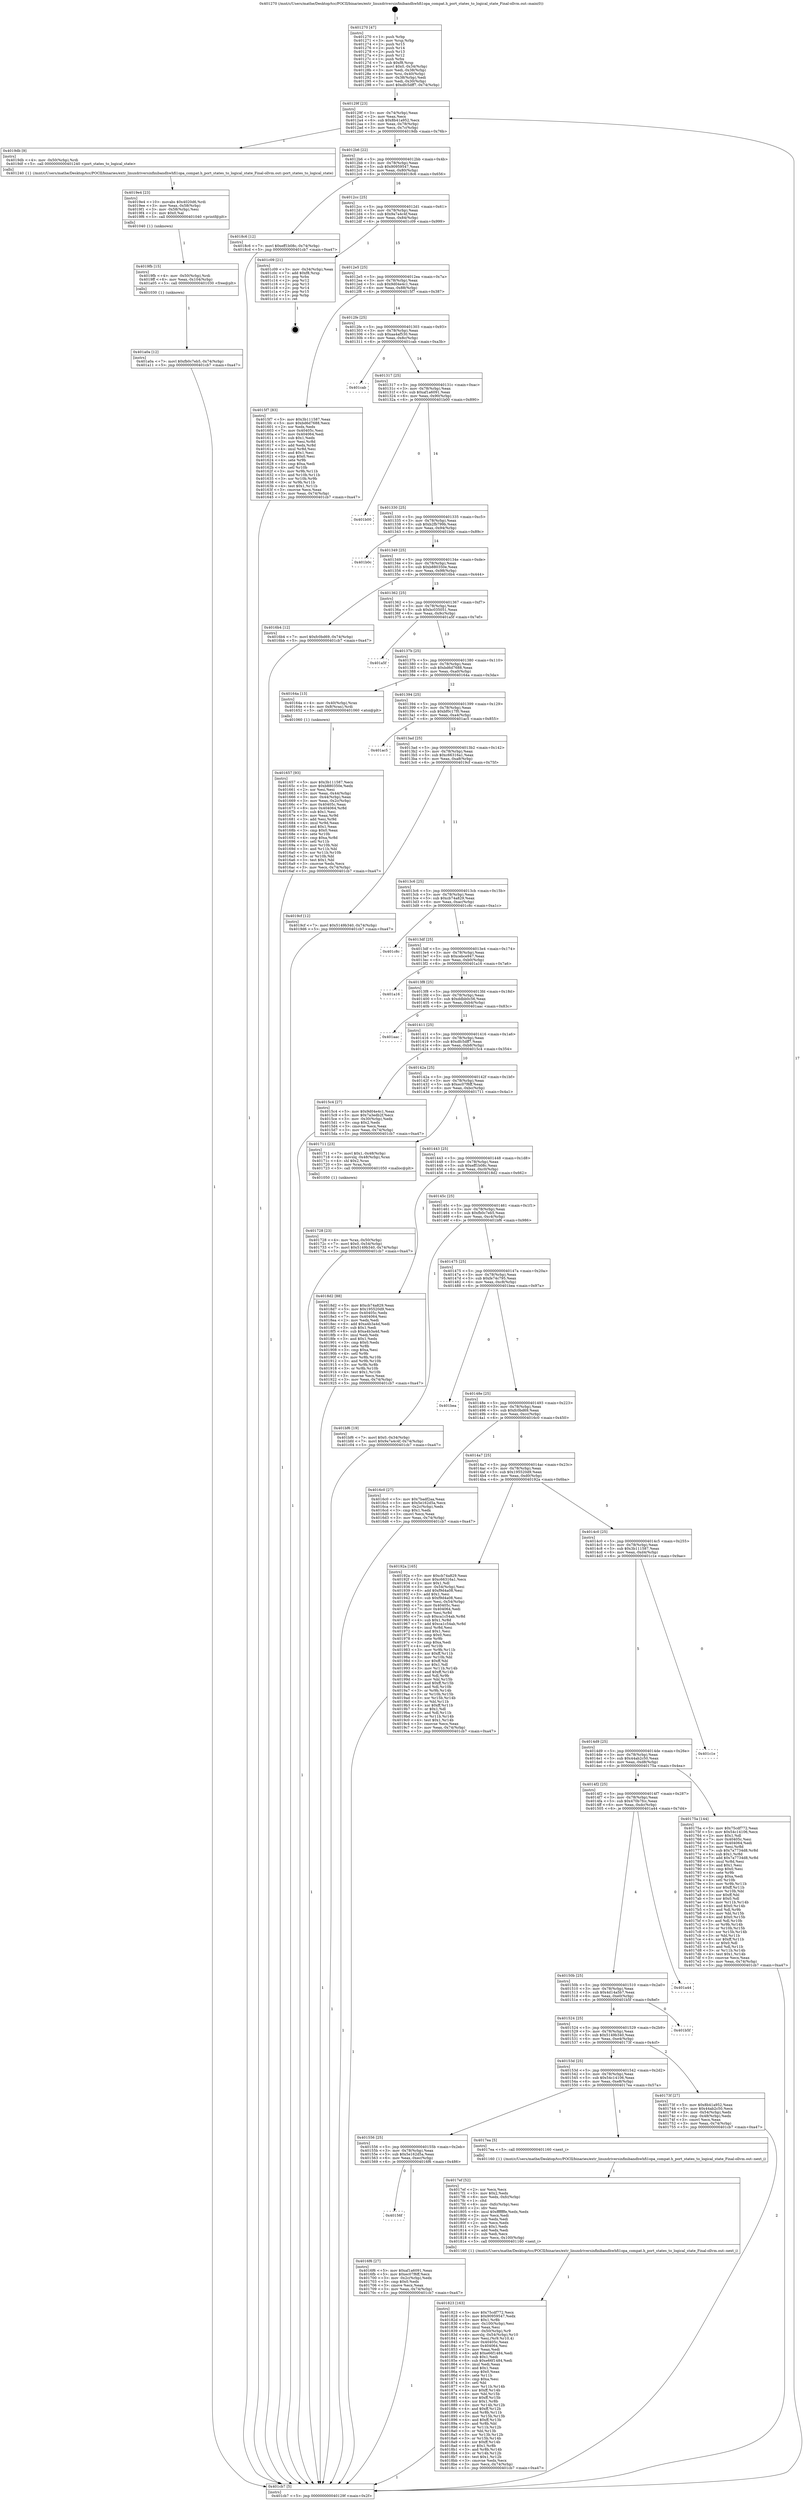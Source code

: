 digraph "0x401270" {
  label = "0x401270 (/mnt/c/Users/mathe/Desktop/tcc/POCII/binaries/extr_linuxdriversinfinibandhwhfi1opa_compat.h_port_states_to_logical_state_Final-ollvm.out::main(0))"
  labelloc = "t"
  node[shape=record]

  Entry [label="",width=0.3,height=0.3,shape=circle,fillcolor=black,style=filled]
  "0x40129f" [label="{
     0x40129f [23]\l
     | [instrs]\l
     &nbsp;&nbsp;0x40129f \<+3\>: mov -0x74(%rbp),%eax\l
     &nbsp;&nbsp;0x4012a2 \<+2\>: mov %eax,%ecx\l
     &nbsp;&nbsp;0x4012a4 \<+6\>: sub $0x8b41a952,%ecx\l
     &nbsp;&nbsp;0x4012aa \<+3\>: mov %eax,-0x78(%rbp)\l
     &nbsp;&nbsp;0x4012ad \<+3\>: mov %ecx,-0x7c(%rbp)\l
     &nbsp;&nbsp;0x4012b0 \<+6\>: je 00000000004019db \<main+0x76b\>\l
  }"]
  "0x4019db" [label="{
     0x4019db [9]\l
     | [instrs]\l
     &nbsp;&nbsp;0x4019db \<+4\>: mov -0x50(%rbp),%rdi\l
     &nbsp;&nbsp;0x4019df \<+5\>: call 0000000000401240 \<port_states_to_logical_state\>\l
     | [calls]\l
     &nbsp;&nbsp;0x401240 \{1\} (/mnt/c/Users/mathe/Desktop/tcc/POCII/binaries/extr_linuxdriversinfinibandhwhfi1opa_compat.h_port_states_to_logical_state_Final-ollvm.out::port_states_to_logical_state)\l
  }"]
  "0x4012b6" [label="{
     0x4012b6 [22]\l
     | [instrs]\l
     &nbsp;&nbsp;0x4012b6 \<+5\>: jmp 00000000004012bb \<main+0x4b\>\l
     &nbsp;&nbsp;0x4012bb \<+3\>: mov -0x78(%rbp),%eax\l
     &nbsp;&nbsp;0x4012be \<+5\>: sub $0x90959547,%eax\l
     &nbsp;&nbsp;0x4012c3 \<+3\>: mov %eax,-0x80(%rbp)\l
     &nbsp;&nbsp;0x4012c6 \<+6\>: je 00000000004018c6 \<main+0x656\>\l
  }"]
  Exit [label="",width=0.3,height=0.3,shape=circle,fillcolor=black,style=filled,peripheries=2]
  "0x4018c6" [label="{
     0x4018c6 [12]\l
     | [instrs]\l
     &nbsp;&nbsp;0x4018c6 \<+7\>: movl $0xeff1b08c,-0x74(%rbp)\l
     &nbsp;&nbsp;0x4018cd \<+5\>: jmp 0000000000401cb7 \<main+0xa47\>\l
  }"]
  "0x4012cc" [label="{
     0x4012cc [25]\l
     | [instrs]\l
     &nbsp;&nbsp;0x4012cc \<+5\>: jmp 00000000004012d1 \<main+0x61\>\l
     &nbsp;&nbsp;0x4012d1 \<+3\>: mov -0x78(%rbp),%eax\l
     &nbsp;&nbsp;0x4012d4 \<+5\>: sub $0x9a7a4c4f,%eax\l
     &nbsp;&nbsp;0x4012d9 \<+6\>: mov %eax,-0x84(%rbp)\l
     &nbsp;&nbsp;0x4012df \<+6\>: je 0000000000401c09 \<main+0x999\>\l
  }"]
  "0x401a0a" [label="{
     0x401a0a [12]\l
     | [instrs]\l
     &nbsp;&nbsp;0x401a0a \<+7\>: movl $0xfb0c7eb5,-0x74(%rbp)\l
     &nbsp;&nbsp;0x401a11 \<+5\>: jmp 0000000000401cb7 \<main+0xa47\>\l
  }"]
  "0x401c09" [label="{
     0x401c09 [21]\l
     | [instrs]\l
     &nbsp;&nbsp;0x401c09 \<+3\>: mov -0x34(%rbp),%eax\l
     &nbsp;&nbsp;0x401c0c \<+7\>: add $0xf8,%rsp\l
     &nbsp;&nbsp;0x401c13 \<+1\>: pop %rbx\l
     &nbsp;&nbsp;0x401c14 \<+2\>: pop %r12\l
     &nbsp;&nbsp;0x401c16 \<+2\>: pop %r13\l
     &nbsp;&nbsp;0x401c18 \<+2\>: pop %r14\l
     &nbsp;&nbsp;0x401c1a \<+2\>: pop %r15\l
     &nbsp;&nbsp;0x401c1c \<+1\>: pop %rbp\l
     &nbsp;&nbsp;0x401c1d \<+1\>: ret\l
  }"]
  "0x4012e5" [label="{
     0x4012e5 [25]\l
     | [instrs]\l
     &nbsp;&nbsp;0x4012e5 \<+5\>: jmp 00000000004012ea \<main+0x7a\>\l
     &nbsp;&nbsp;0x4012ea \<+3\>: mov -0x78(%rbp),%eax\l
     &nbsp;&nbsp;0x4012ed \<+5\>: sub $0x9d04e4c1,%eax\l
     &nbsp;&nbsp;0x4012f2 \<+6\>: mov %eax,-0x88(%rbp)\l
     &nbsp;&nbsp;0x4012f8 \<+6\>: je 00000000004015f7 \<main+0x387\>\l
  }"]
  "0x4019fb" [label="{
     0x4019fb [15]\l
     | [instrs]\l
     &nbsp;&nbsp;0x4019fb \<+4\>: mov -0x50(%rbp),%rdi\l
     &nbsp;&nbsp;0x4019ff \<+6\>: mov %eax,-0x104(%rbp)\l
     &nbsp;&nbsp;0x401a05 \<+5\>: call 0000000000401030 \<free@plt\>\l
     | [calls]\l
     &nbsp;&nbsp;0x401030 \{1\} (unknown)\l
  }"]
  "0x4015f7" [label="{
     0x4015f7 [83]\l
     | [instrs]\l
     &nbsp;&nbsp;0x4015f7 \<+5\>: mov $0x3b111587,%eax\l
     &nbsp;&nbsp;0x4015fc \<+5\>: mov $0xbd6d7688,%ecx\l
     &nbsp;&nbsp;0x401601 \<+2\>: xor %edx,%edx\l
     &nbsp;&nbsp;0x401603 \<+7\>: mov 0x40405c,%esi\l
     &nbsp;&nbsp;0x40160a \<+7\>: mov 0x404064,%edi\l
     &nbsp;&nbsp;0x401611 \<+3\>: sub $0x1,%edx\l
     &nbsp;&nbsp;0x401614 \<+3\>: mov %esi,%r8d\l
     &nbsp;&nbsp;0x401617 \<+3\>: add %edx,%r8d\l
     &nbsp;&nbsp;0x40161a \<+4\>: imul %r8d,%esi\l
     &nbsp;&nbsp;0x40161e \<+3\>: and $0x1,%esi\l
     &nbsp;&nbsp;0x401621 \<+3\>: cmp $0x0,%esi\l
     &nbsp;&nbsp;0x401624 \<+4\>: sete %r9b\l
     &nbsp;&nbsp;0x401628 \<+3\>: cmp $0xa,%edi\l
     &nbsp;&nbsp;0x40162b \<+4\>: setl %r10b\l
     &nbsp;&nbsp;0x40162f \<+3\>: mov %r9b,%r11b\l
     &nbsp;&nbsp;0x401632 \<+3\>: and %r10b,%r11b\l
     &nbsp;&nbsp;0x401635 \<+3\>: xor %r10b,%r9b\l
     &nbsp;&nbsp;0x401638 \<+3\>: or %r9b,%r11b\l
     &nbsp;&nbsp;0x40163b \<+4\>: test $0x1,%r11b\l
     &nbsp;&nbsp;0x40163f \<+3\>: cmovne %ecx,%eax\l
     &nbsp;&nbsp;0x401642 \<+3\>: mov %eax,-0x74(%rbp)\l
     &nbsp;&nbsp;0x401645 \<+5\>: jmp 0000000000401cb7 \<main+0xa47\>\l
  }"]
  "0x4012fe" [label="{
     0x4012fe [25]\l
     | [instrs]\l
     &nbsp;&nbsp;0x4012fe \<+5\>: jmp 0000000000401303 \<main+0x93\>\l
     &nbsp;&nbsp;0x401303 \<+3\>: mov -0x78(%rbp),%eax\l
     &nbsp;&nbsp;0x401306 \<+5\>: sub $0xaa4af530,%eax\l
     &nbsp;&nbsp;0x40130b \<+6\>: mov %eax,-0x8c(%rbp)\l
     &nbsp;&nbsp;0x401311 \<+6\>: je 0000000000401cab \<main+0xa3b\>\l
  }"]
  "0x4019e4" [label="{
     0x4019e4 [23]\l
     | [instrs]\l
     &nbsp;&nbsp;0x4019e4 \<+10\>: movabs $0x4020d6,%rdi\l
     &nbsp;&nbsp;0x4019ee \<+3\>: mov %eax,-0x58(%rbp)\l
     &nbsp;&nbsp;0x4019f1 \<+3\>: mov -0x58(%rbp),%esi\l
     &nbsp;&nbsp;0x4019f4 \<+2\>: mov $0x0,%al\l
     &nbsp;&nbsp;0x4019f6 \<+5\>: call 0000000000401040 \<printf@plt\>\l
     | [calls]\l
     &nbsp;&nbsp;0x401040 \{1\} (unknown)\l
  }"]
  "0x401cab" [label="{
     0x401cab\l
  }", style=dashed]
  "0x401317" [label="{
     0x401317 [25]\l
     | [instrs]\l
     &nbsp;&nbsp;0x401317 \<+5\>: jmp 000000000040131c \<main+0xac\>\l
     &nbsp;&nbsp;0x40131c \<+3\>: mov -0x78(%rbp),%eax\l
     &nbsp;&nbsp;0x40131f \<+5\>: sub $0xaf1a6091,%eax\l
     &nbsp;&nbsp;0x401324 \<+6\>: mov %eax,-0x90(%rbp)\l
     &nbsp;&nbsp;0x40132a \<+6\>: je 0000000000401b00 \<main+0x890\>\l
  }"]
  "0x401823" [label="{
     0x401823 [163]\l
     | [instrs]\l
     &nbsp;&nbsp;0x401823 \<+5\>: mov $0x75cdf772,%ecx\l
     &nbsp;&nbsp;0x401828 \<+5\>: mov $0x90959547,%edx\l
     &nbsp;&nbsp;0x40182d \<+3\>: mov $0x1,%r8b\l
     &nbsp;&nbsp;0x401830 \<+6\>: mov -0x100(%rbp),%esi\l
     &nbsp;&nbsp;0x401836 \<+3\>: imul %eax,%esi\l
     &nbsp;&nbsp;0x401839 \<+4\>: mov -0x50(%rbp),%r9\l
     &nbsp;&nbsp;0x40183d \<+4\>: movslq -0x54(%rbp),%r10\l
     &nbsp;&nbsp;0x401841 \<+4\>: mov %esi,(%r9,%r10,4)\l
     &nbsp;&nbsp;0x401845 \<+7\>: mov 0x40405c,%eax\l
     &nbsp;&nbsp;0x40184c \<+7\>: mov 0x404064,%esi\l
     &nbsp;&nbsp;0x401853 \<+2\>: mov %eax,%edi\l
     &nbsp;&nbsp;0x401855 \<+6\>: add $0xe66f1484,%edi\l
     &nbsp;&nbsp;0x40185b \<+3\>: sub $0x1,%edi\l
     &nbsp;&nbsp;0x40185e \<+6\>: sub $0xe66f1484,%edi\l
     &nbsp;&nbsp;0x401864 \<+3\>: imul %edi,%eax\l
     &nbsp;&nbsp;0x401867 \<+3\>: and $0x1,%eax\l
     &nbsp;&nbsp;0x40186a \<+3\>: cmp $0x0,%eax\l
     &nbsp;&nbsp;0x40186d \<+4\>: sete %r11b\l
     &nbsp;&nbsp;0x401871 \<+3\>: cmp $0xa,%esi\l
     &nbsp;&nbsp;0x401874 \<+3\>: setl %bl\l
     &nbsp;&nbsp;0x401877 \<+3\>: mov %r11b,%r14b\l
     &nbsp;&nbsp;0x40187a \<+4\>: xor $0xff,%r14b\l
     &nbsp;&nbsp;0x40187e \<+3\>: mov %bl,%r15b\l
     &nbsp;&nbsp;0x401881 \<+4\>: xor $0xff,%r15b\l
     &nbsp;&nbsp;0x401885 \<+4\>: xor $0x1,%r8b\l
     &nbsp;&nbsp;0x401889 \<+3\>: mov %r14b,%r12b\l
     &nbsp;&nbsp;0x40188c \<+4\>: and $0xff,%r12b\l
     &nbsp;&nbsp;0x401890 \<+3\>: and %r8b,%r11b\l
     &nbsp;&nbsp;0x401893 \<+3\>: mov %r15b,%r13b\l
     &nbsp;&nbsp;0x401896 \<+4\>: and $0xff,%r13b\l
     &nbsp;&nbsp;0x40189a \<+3\>: and %r8b,%bl\l
     &nbsp;&nbsp;0x40189d \<+3\>: or %r11b,%r12b\l
     &nbsp;&nbsp;0x4018a0 \<+3\>: or %bl,%r13b\l
     &nbsp;&nbsp;0x4018a3 \<+3\>: xor %r13b,%r12b\l
     &nbsp;&nbsp;0x4018a6 \<+3\>: or %r15b,%r14b\l
     &nbsp;&nbsp;0x4018a9 \<+4\>: xor $0xff,%r14b\l
     &nbsp;&nbsp;0x4018ad \<+4\>: or $0x1,%r8b\l
     &nbsp;&nbsp;0x4018b1 \<+3\>: and %r8b,%r14b\l
     &nbsp;&nbsp;0x4018b4 \<+3\>: or %r14b,%r12b\l
     &nbsp;&nbsp;0x4018b7 \<+4\>: test $0x1,%r12b\l
     &nbsp;&nbsp;0x4018bb \<+3\>: cmovne %edx,%ecx\l
     &nbsp;&nbsp;0x4018be \<+3\>: mov %ecx,-0x74(%rbp)\l
     &nbsp;&nbsp;0x4018c1 \<+5\>: jmp 0000000000401cb7 \<main+0xa47\>\l
  }"]
  "0x401b00" [label="{
     0x401b00\l
  }", style=dashed]
  "0x401330" [label="{
     0x401330 [25]\l
     | [instrs]\l
     &nbsp;&nbsp;0x401330 \<+5\>: jmp 0000000000401335 \<main+0xc5\>\l
     &nbsp;&nbsp;0x401335 \<+3\>: mov -0x78(%rbp),%eax\l
     &nbsp;&nbsp;0x401338 \<+5\>: sub $0xb2fb799b,%eax\l
     &nbsp;&nbsp;0x40133d \<+6\>: mov %eax,-0x94(%rbp)\l
     &nbsp;&nbsp;0x401343 \<+6\>: je 0000000000401b0c \<main+0x89c\>\l
  }"]
  "0x4017ef" [label="{
     0x4017ef [52]\l
     | [instrs]\l
     &nbsp;&nbsp;0x4017ef \<+2\>: xor %ecx,%ecx\l
     &nbsp;&nbsp;0x4017f1 \<+5\>: mov $0x2,%edx\l
     &nbsp;&nbsp;0x4017f6 \<+6\>: mov %edx,-0xfc(%rbp)\l
     &nbsp;&nbsp;0x4017fc \<+1\>: cltd\l
     &nbsp;&nbsp;0x4017fd \<+6\>: mov -0xfc(%rbp),%esi\l
     &nbsp;&nbsp;0x401803 \<+2\>: idiv %esi\l
     &nbsp;&nbsp;0x401805 \<+6\>: imul $0xfffffffe,%edx,%edx\l
     &nbsp;&nbsp;0x40180b \<+2\>: mov %ecx,%edi\l
     &nbsp;&nbsp;0x40180d \<+2\>: sub %edx,%edi\l
     &nbsp;&nbsp;0x40180f \<+2\>: mov %ecx,%edx\l
     &nbsp;&nbsp;0x401811 \<+3\>: sub $0x1,%edx\l
     &nbsp;&nbsp;0x401814 \<+2\>: add %edx,%edi\l
     &nbsp;&nbsp;0x401816 \<+2\>: sub %edi,%ecx\l
     &nbsp;&nbsp;0x401818 \<+6\>: mov %ecx,-0x100(%rbp)\l
     &nbsp;&nbsp;0x40181e \<+5\>: call 0000000000401160 \<next_i\>\l
     | [calls]\l
     &nbsp;&nbsp;0x401160 \{1\} (/mnt/c/Users/mathe/Desktop/tcc/POCII/binaries/extr_linuxdriversinfinibandhwhfi1opa_compat.h_port_states_to_logical_state_Final-ollvm.out::next_i)\l
  }"]
  "0x401b0c" [label="{
     0x401b0c\l
  }", style=dashed]
  "0x401349" [label="{
     0x401349 [25]\l
     | [instrs]\l
     &nbsp;&nbsp;0x401349 \<+5\>: jmp 000000000040134e \<main+0xde\>\l
     &nbsp;&nbsp;0x40134e \<+3\>: mov -0x78(%rbp),%eax\l
     &nbsp;&nbsp;0x401351 \<+5\>: sub $0xb880350e,%eax\l
     &nbsp;&nbsp;0x401356 \<+6\>: mov %eax,-0x98(%rbp)\l
     &nbsp;&nbsp;0x40135c \<+6\>: je 00000000004016b4 \<main+0x444\>\l
  }"]
  "0x401728" [label="{
     0x401728 [23]\l
     | [instrs]\l
     &nbsp;&nbsp;0x401728 \<+4\>: mov %rax,-0x50(%rbp)\l
     &nbsp;&nbsp;0x40172c \<+7\>: movl $0x0,-0x54(%rbp)\l
     &nbsp;&nbsp;0x401733 \<+7\>: movl $0x5149b340,-0x74(%rbp)\l
     &nbsp;&nbsp;0x40173a \<+5\>: jmp 0000000000401cb7 \<main+0xa47\>\l
  }"]
  "0x4016b4" [label="{
     0x4016b4 [12]\l
     | [instrs]\l
     &nbsp;&nbsp;0x4016b4 \<+7\>: movl $0xfc0bd69,-0x74(%rbp)\l
     &nbsp;&nbsp;0x4016bb \<+5\>: jmp 0000000000401cb7 \<main+0xa47\>\l
  }"]
  "0x401362" [label="{
     0x401362 [25]\l
     | [instrs]\l
     &nbsp;&nbsp;0x401362 \<+5\>: jmp 0000000000401367 \<main+0xf7\>\l
     &nbsp;&nbsp;0x401367 \<+3\>: mov -0x78(%rbp),%eax\l
     &nbsp;&nbsp;0x40136a \<+5\>: sub $0xbc035051,%eax\l
     &nbsp;&nbsp;0x40136f \<+6\>: mov %eax,-0x9c(%rbp)\l
     &nbsp;&nbsp;0x401375 \<+6\>: je 0000000000401a5f \<main+0x7ef\>\l
  }"]
  "0x40156f" [label="{
     0x40156f\l
  }", style=dashed]
  "0x401a5f" [label="{
     0x401a5f\l
  }", style=dashed]
  "0x40137b" [label="{
     0x40137b [25]\l
     | [instrs]\l
     &nbsp;&nbsp;0x40137b \<+5\>: jmp 0000000000401380 \<main+0x110\>\l
     &nbsp;&nbsp;0x401380 \<+3\>: mov -0x78(%rbp),%eax\l
     &nbsp;&nbsp;0x401383 \<+5\>: sub $0xbd6d7688,%eax\l
     &nbsp;&nbsp;0x401388 \<+6\>: mov %eax,-0xa0(%rbp)\l
     &nbsp;&nbsp;0x40138e \<+6\>: je 000000000040164a \<main+0x3da\>\l
  }"]
  "0x4016f6" [label="{
     0x4016f6 [27]\l
     | [instrs]\l
     &nbsp;&nbsp;0x4016f6 \<+5\>: mov $0xaf1a6091,%eax\l
     &nbsp;&nbsp;0x4016fb \<+5\>: mov $0xec07f6ff,%ecx\l
     &nbsp;&nbsp;0x401700 \<+3\>: mov -0x2c(%rbp),%edx\l
     &nbsp;&nbsp;0x401703 \<+3\>: cmp $0x0,%edx\l
     &nbsp;&nbsp;0x401706 \<+3\>: cmove %ecx,%eax\l
     &nbsp;&nbsp;0x401709 \<+3\>: mov %eax,-0x74(%rbp)\l
     &nbsp;&nbsp;0x40170c \<+5\>: jmp 0000000000401cb7 \<main+0xa47\>\l
  }"]
  "0x40164a" [label="{
     0x40164a [13]\l
     | [instrs]\l
     &nbsp;&nbsp;0x40164a \<+4\>: mov -0x40(%rbp),%rax\l
     &nbsp;&nbsp;0x40164e \<+4\>: mov 0x8(%rax),%rdi\l
     &nbsp;&nbsp;0x401652 \<+5\>: call 0000000000401060 \<atoi@plt\>\l
     | [calls]\l
     &nbsp;&nbsp;0x401060 \{1\} (unknown)\l
  }"]
  "0x401394" [label="{
     0x401394 [25]\l
     | [instrs]\l
     &nbsp;&nbsp;0x401394 \<+5\>: jmp 0000000000401399 \<main+0x129\>\l
     &nbsp;&nbsp;0x401399 \<+3\>: mov -0x78(%rbp),%eax\l
     &nbsp;&nbsp;0x40139c \<+5\>: sub $0xbf0c17f0,%eax\l
     &nbsp;&nbsp;0x4013a1 \<+6\>: mov %eax,-0xa4(%rbp)\l
     &nbsp;&nbsp;0x4013a7 \<+6\>: je 0000000000401ac5 \<main+0x855\>\l
  }"]
  "0x401556" [label="{
     0x401556 [25]\l
     | [instrs]\l
     &nbsp;&nbsp;0x401556 \<+5\>: jmp 000000000040155b \<main+0x2eb\>\l
     &nbsp;&nbsp;0x40155b \<+3\>: mov -0x78(%rbp),%eax\l
     &nbsp;&nbsp;0x40155e \<+5\>: sub $0x5e162d5a,%eax\l
     &nbsp;&nbsp;0x401563 \<+6\>: mov %eax,-0xec(%rbp)\l
     &nbsp;&nbsp;0x401569 \<+6\>: je 00000000004016f6 \<main+0x486\>\l
  }"]
  "0x401ac5" [label="{
     0x401ac5\l
  }", style=dashed]
  "0x4013ad" [label="{
     0x4013ad [25]\l
     | [instrs]\l
     &nbsp;&nbsp;0x4013ad \<+5\>: jmp 00000000004013b2 \<main+0x142\>\l
     &nbsp;&nbsp;0x4013b2 \<+3\>: mov -0x78(%rbp),%eax\l
     &nbsp;&nbsp;0x4013b5 \<+5\>: sub $0xc66316a1,%eax\l
     &nbsp;&nbsp;0x4013ba \<+6\>: mov %eax,-0xa8(%rbp)\l
     &nbsp;&nbsp;0x4013c0 \<+6\>: je 00000000004019cf \<main+0x75f\>\l
  }"]
  "0x4017ea" [label="{
     0x4017ea [5]\l
     | [instrs]\l
     &nbsp;&nbsp;0x4017ea \<+5\>: call 0000000000401160 \<next_i\>\l
     | [calls]\l
     &nbsp;&nbsp;0x401160 \{1\} (/mnt/c/Users/mathe/Desktop/tcc/POCII/binaries/extr_linuxdriversinfinibandhwhfi1opa_compat.h_port_states_to_logical_state_Final-ollvm.out::next_i)\l
  }"]
  "0x4019cf" [label="{
     0x4019cf [12]\l
     | [instrs]\l
     &nbsp;&nbsp;0x4019cf \<+7\>: movl $0x5149b340,-0x74(%rbp)\l
     &nbsp;&nbsp;0x4019d6 \<+5\>: jmp 0000000000401cb7 \<main+0xa47\>\l
  }"]
  "0x4013c6" [label="{
     0x4013c6 [25]\l
     | [instrs]\l
     &nbsp;&nbsp;0x4013c6 \<+5\>: jmp 00000000004013cb \<main+0x15b\>\l
     &nbsp;&nbsp;0x4013cb \<+3\>: mov -0x78(%rbp),%eax\l
     &nbsp;&nbsp;0x4013ce \<+5\>: sub $0xcb74a829,%eax\l
     &nbsp;&nbsp;0x4013d3 \<+6\>: mov %eax,-0xac(%rbp)\l
     &nbsp;&nbsp;0x4013d9 \<+6\>: je 0000000000401c8c \<main+0xa1c\>\l
  }"]
  "0x40153d" [label="{
     0x40153d [25]\l
     | [instrs]\l
     &nbsp;&nbsp;0x40153d \<+5\>: jmp 0000000000401542 \<main+0x2d2\>\l
     &nbsp;&nbsp;0x401542 \<+3\>: mov -0x78(%rbp),%eax\l
     &nbsp;&nbsp;0x401545 \<+5\>: sub $0x54c14106,%eax\l
     &nbsp;&nbsp;0x40154a \<+6\>: mov %eax,-0xe8(%rbp)\l
     &nbsp;&nbsp;0x401550 \<+6\>: je 00000000004017ea \<main+0x57a\>\l
  }"]
  "0x401c8c" [label="{
     0x401c8c\l
  }", style=dashed]
  "0x4013df" [label="{
     0x4013df [25]\l
     | [instrs]\l
     &nbsp;&nbsp;0x4013df \<+5\>: jmp 00000000004013e4 \<main+0x174\>\l
     &nbsp;&nbsp;0x4013e4 \<+3\>: mov -0x78(%rbp),%eax\l
     &nbsp;&nbsp;0x4013e7 \<+5\>: sub $0xcebce947,%eax\l
     &nbsp;&nbsp;0x4013ec \<+6\>: mov %eax,-0xb0(%rbp)\l
     &nbsp;&nbsp;0x4013f2 \<+6\>: je 0000000000401a16 \<main+0x7a6\>\l
  }"]
  "0x40173f" [label="{
     0x40173f [27]\l
     | [instrs]\l
     &nbsp;&nbsp;0x40173f \<+5\>: mov $0x8b41a952,%eax\l
     &nbsp;&nbsp;0x401744 \<+5\>: mov $0x44ab2c50,%ecx\l
     &nbsp;&nbsp;0x401749 \<+3\>: mov -0x54(%rbp),%edx\l
     &nbsp;&nbsp;0x40174c \<+3\>: cmp -0x48(%rbp),%edx\l
     &nbsp;&nbsp;0x40174f \<+3\>: cmovl %ecx,%eax\l
     &nbsp;&nbsp;0x401752 \<+3\>: mov %eax,-0x74(%rbp)\l
     &nbsp;&nbsp;0x401755 \<+5\>: jmp 0000000000401cb7 \<main+0xa47\>\l
  }"]
  "0x401a16" [label="{
     0x401a16\l
  }", style=dashed]
  "0x4013f8" [label="{
     0x4013f8 [25]\l
     | [instrs]\l
     &nbsp;&nbsp;0x4013f8 \<+5\>: jmp 00000000004013fd \<main+0x18d\>\l
     &nbsp;&nbsp;0x4013fd \<+3\>: mov -0x78(%rbp),%eax\l
     &nbsp;&nbsp;0x401400 \<+5\>: sub $0xddbb0c56,%eax\l
     &nbsp;&nbsp;0x401405 \<+6\>: mov %eax,-0xb4(%rbp)\l
     &nbsp;&nbsp;0x40140b \<+6\>: je 0000000000401aac \<main+0x83c\>\l
  }"]
  "0x401524" [label="{
     0x401524 [25]\l
     | [instrs]\l
     &nbsp;&nbsp;0x401524 \<+5\>: jmp 0000000000401529 \<main+0x2b9\>\l
     &nbsp;&nbsp;0x401529 \<+3\>: mov -0x78(%rbp),%eax\l
     &nbsp;&nbsp;0x40152c \<+5\>: sub $0x5149b340,%eax\l
     &nbsp;&nbsp;0x401531 \<+6\>: mov %eax,-0xe4(%rbp)\l
     &nbsp;&nbsp;0x401537 \<+6\>: je 000000000040173f \<main+0x4cf\>\l
  }"]
  "0x401aac" [label="{
     0x401aac\l
  }", style=dashed]
  "0x401411" [label="{
     0x401411 [25]\l
     | [instrs]\l
     &nbsp;&nbsp;0x401411 \<+5\>: jmp 0000000000401416 \<main+0x1a6\>\l
     &nbsp;&nbsp;0x401416 \<+3\>: mov -0x78(%rbp),%eax\l
     &nbsp;&nbsp;0x401419 \<+5\>: sub $0xdfc5dff7,%eax\l
     &nbsp;&nbsp;0x40141e \<+6\>: mov %eax,-0xb8(%rbp)\l
     &nbsp;&nbsp;0x401424 \<+6\>: je 00000000004015c4 \<main+0x354\>\l
  }"]
  "0x401b5f" [label="{
     0x401b5f\l
  }", style=dashed]
  "0x4015c4" [label="{
     0x4015c4 [27]\l
     | [instrs]\l
     &nbsp;&nbsp;0x4015c4 \<+5\>: mov $0x9d04e4c1,%eax\l
     &nbsp;&nbsp;0x4015c9 \<+5\>: mov $0x7a3edb2f,%ecx\l
     &nbsp;&nbsp;0x4015ce \<+3\>: mov -0x30(%rbp),%edx\l
     &nbsp;&nbsp;0x4015d1 \<+3\>: cmp $0x2,%edx\l
     &nbsp;&nbsp;0x4015d4 \<+3\>: cmovne %ecx,%eax\l
     &nbsp;&nbsp;0x4015d7 \<+3\>: mov %eax,-0x74(%rbp)\l
     &nbsp;&nbsp;0x4015da \<+5\>: jmp 0000000000401cb7 \<main+0xa47\>\l
  }"]
  "0x40142a" [label="{
     0x40142a [25]\l
     | [instrs]\l
     &nbsp;&nbsp;0x40142a \<+5\>: jmp 000000000040142f \<main+0x1bf\>\l
     &nbsp;&nbsp;0x40142f \<+3\>: mov -0x78(%rbp),%eax\l
     &nbsp;&nbsp;0x401432 \<+5\>: sub $0xec07f6ff,%eax\l
     &nbsp;&nbsp;0x401437 \<+6\>: mov %eax,-0xbc(%rbp)\l
     &nbsp;&nbsp;0x40143d \<+6\>: je 0000000000401711 \<main+0x4a1\>\l
  }"]
  "0x401cb7" [label="{
     0x401cb7 [5]\l
     | [instrs]\l
     &nbsp;&nbsp;0x401cb7 \<+5\>: jmp 000000000040129f \<main+0x2f\>\l
  }"]
  "0x401270" [label="{
     0x401270 [47]\l
     | [instrs]\l
     &nbsp;&nbsp;0x401270 \<+1\>: push %rbp\l
     &nbsp;&nbsp;0x401271 \<+3\>: mov %rsp,%rbp\l
     &nbsp;&nbsp;0x401274 \<+2\>: push %r15\l
     &nbsp;&nbsp;0x401276 \<+2\>: push %r14\l
     &nbsp;&nbsp;0x401278 \<+2\>: push %r13\l
     &nbsp;&nbsp;0x40127a \<+2\>: push %r12\l
     &nbsp;&nbsp;0x40127c \<+1\>: push %rbx\l
     &nbsp;&nbsp;0x40127d \<+7\>: sub $0xf8,%rsp\l
     &nbsp;&nbsp;0x401284 \<+7\>: movl $0x0,-0x34(%rbp)\l
     &nbsp;&nbsp;0x40128b \<+3\>: mov %edi,-0x38(%rbp)\l
     &nbsp;&nbsp;0x40128e \<+4\>: mov %rsi,-0x40(%rbp)\l
     &nbsp;&nbsp;0x401292 \<+3\>: mov -0x38(%rbp),%edi\l
     &nbsp;&nbsp;0x401295 \<+3\>: mov %edi,-0x30(%rbp)\l
     &nbsp;&nbsp;0x401298 \<+7\>: movl $0xdfc5dff7,-0x74(%rbp)\l
  }"]
  "0x401657" [label="{
     0x401657 [93]\l
     | [instrs]\l
     &nbsp;&nbsp;0x401657 \<+5\>: mov $0x3b111587,%ecx\l
     &nbsp;&nbsp;0x40165c \<+5\>: mov $0xb880350e,%edx\l
     &nbsp;&nbsp;0x401661 \<+2\>: xor %esi,%esi\l
     &nbsp;&nbsp;0x401663 \<+3\>: mov %eax,-0x44(%rbp)\l
     &nbsp;&nbsp;0x401666 \<+3\>: mov -0x44(%rbp),%eax\l
     &nbsp;&nbsp;0x401669 \<+3\>: mov %eax,-0x2c(%rbp)\l
     &nbsp;&nbsp;0x40166c \<+7\>: mov 0x40405c,%eax\l
     &nbsp;&nbsp;0x401673 \<+8\>: mov 0x404064,%r8d\l
     &nbsp;&nbsp;0x40167b \<+3\>: sub $0x1,%esi\l
     &nbsp;&nbsp;0x40167e \<+3\>: mov %eax,%r9d\l
     &nbsp;&nbsp;0x401681 \<+3\>: add %esi,%r9d\l
     &nbsp;&nbsp;0x401684 \<+4\>: imul %r9d,%eax\l
     &nbsp;&nbsp;0x401688 \<+3\>: and $0x1,%eax\l
     &nbsp;&nbsp;0x40168b \<+3\>: cmp $0x0,%eax\l
     &nbsp;&nbsp;0x40168e \<+4\>: sete %r10b\l
     &nbsp;&nbsp;0x401692 \<+4\>: cmp $0xa,%r8d\l
     &nbsp;&nbsp;0x401696 \<+4\>: setl %r11b\l
     &nbsp;&nbsp;0x40169a \<+3\>: mov %r10b,%bl\l
     &nbsp;&nbsp;0x40169d \<+3\>: and %r11b,%bl\l
     &nbsp;&nbsp;0x4016a0 \<+3\>: xor %r11b,%r10b\l
     &nbsp;&nbsp;0x4016a3 \<+3\>: or %r10b,%bl\l
     &nbsp;&nbsp;0x4016a6 \<+3\>: test $0x1,%bl\l
     &nbsp;&nbsp;0x4016a9 \<+3\>: cmovne %edx,%ecx\l
     &nbsp;&nbsp;0x4016ac \<+3\>: mov %ecx,-0x74(%rbp)\l
     &nbsp;&nbsp;0x4016af \<+5\>: jmp 0000000000401cb7 \<main+0xa47\>\l
  }"]
  "0x40150b" [label="{
     0x40150b [25]\l
     | [instrs]\l
     &nbsp;&nbsp;0x40150b \<+5\>: jmp 0000000000401510 \<main+0x2a0\>\l
     &nbsp;&nbsp;0x401510 \<+3\>: mov -0x78(%rbp),%eax\l
     &nbsp;&nbsp;0x401513 \<+5\>: sub $0x4d14a5b7,%eax\l
     &nbsp;&nbsp;0x401518 \<+6\>: mov %eax,-0xe0(%rbp)\l
     &nbsp;&nbsp;0x40151e \<+6\>: je 0000000000401b5f \<main+0x8ef\>\l
  }"]
  "0x401711" [label="{
     0x401711 [23]\l
     | [instrs]\l
     &nbsp;&nbsp;0x401711 \<+7\>: movl $0x1,-0x48(%rbp)\l
     &nbsp;&nbsp;0x401718 \<+4\>: movslq -0x48(%rbp),%rax\l
     &nbsp;&nbsp;0x40171c \<+4\>: shl $0x2,%rax\l
     &nbsp;&nbsp;0x401720 \<+3\>: mov %rax,%rdi\l
     &nbsp;&nbsp;0x401723 \<+5\>: call 0000000000401050 \<malloc@plt\>\l
     | [calls]\l
     &nbsp;&nbsp;0x401050 \{1\} (unknown)\l
  }"]
  "0x401443" [label="{
     0x401443 [25]\l
     | [instrs]\l
     &nbsp;&nbsp;0x401443 \<+5\>: jmp 0000000000401448 \<main+0x1d8\>\l
     &nbsp;&nbsp;0x401448 \<+3\>: mov -0x78(%rbp),%eax\l
     &nbsp;&nbsp;0x40144b \<+5\>: sub $0xeff1b08c,%eax\l
     &nbsp;&nbsp;0x401450 \<+6\>: mov %eax,-0xc0(%rbp)\l
     &nbsp;&nbsp;0x401456 \<+6\>: je 00000000004018d2 \<main+0x662\>\l
  }"]
  "0x401a44" [label="{
     0x401a44\l
  }", style=dashed]
  "0x4018d2" [label="{
     0x4018d2 [88]\l
     | [instrs]\l
     &nbsp;&nbsp;0x4018d2 \<+5\>: mov $0xcb74a829,%eax\l
     &nbsp;&nbsp;0x4018d7 \<+5\>: mov $0x195520d9,%ecx\l
     &nbsp;&nbsp;0x4018dc \<+7\>: mov 0x40405c,%edx\l
     &nbsp;&nbsp;0x4018e3 \<+7\>: mov 0x404064,%esi\l
     &nbsp;&nbsp;0x4018ea \<+2\>: mov %edx,%edi\l
     &nbsp;&nbsp;0x4018ec \<+6\>: add $0xa4b3a4d,%edi\l
     &nbsp;&nbsp;0x4018f2 \<+3\>: sub $0x1,%edi\l
     &nbsp;&nbsp;0x4018f5 \<+6\>: sub $0xa4b3a4d,%edi\l
     &nbsp;&nbsp;0x4018fb \<+3\>: imul %edi,%edx\l
     &nbsp;&nbsp;0x4018fe \<+3\>: and $0x1,%edx\l
     &nbsp;&nbsp;0x401901 \<+3\>: cmp $0x0,%edx\l
     &nbsp;&nbsp;0x401904 \<+4\>: sete %r8b\l
     &nbsp;&nbsp;0x401908 \<+3\>: cmp $0xa,%esi\l
     &nbsp;&nbsp;0x40190b \<+4\>: setl %r9b\l
     &nbsp;&nbsp;0x40190f \<+3\>: mov %r8b,%r10b\l
     &nbsp;&nbsp;0x401912 \<+3\>: and %r9b,%r10b\l
     &nbsp;&nbsp;0x401915 \<+3\>: xor %r9b,%r8b\l
     &nbsp;&nbsp;0x401918 \<+3\>: or %r8b,%r10b\l
     &nbsp;&nbsp;0x40191b \<+4\>: test $0x1,%r10b\l
     &nbsp;&nbsp;0x40191f \<+3\>: cmovne %ecx,%eax\l
     &nbsp;&nbsp;0x401922 \<+3\>: mov %eax,-0x74(%rbp)\l
     &nbsp;&nbsp;0x401925 \<+5\>: jmp 0000000000401cb7 \<main+0xa47\>\l
  }"]
  "0x40145c" [label="{
     0x40145c [25]\l
     | [instrs]\l
     &nbsp;&nbsp;0x40145c \<+5\>: jmp 0000000000401461 \<main+0x1f1\>\l
     &nbsp;&nbsp;0x401461 \<+3\>: mov -0x78(%rbp),%eax\l
     &nbsp;&nbsp;0x401464 \<+5\>: sub $0xfb0c7eb5,%eax\l
     &nbsp;&nbsp;0x401469 \<+6\>: mov %eax,-0xc4(%rbp)\l
     &nbsp;&nbsp;0x40146f \<+6\>: je 0000000000401bf6 \<main+0x986\>\l
  }"]
  "0x4014f2" [label="{
     0x4014f2 [25]\l
     | [instrs]\l
     &nbsp;&nbsp;0x4014f2 \<+5\>: jmp 00000000004014f7 \<main+0x287\>\l
     &nbsp;&nbsp;0x4014f7 \<+3\>: mov -0x78(%rbp),%eax\l
     &nbsp;&nbsp;0x4014fa \<+5\>: sub $0x470b7fcc,%eax\l
     &nbsp;&nbsp;0x4014ff \<+6\>: mov %eax,-0xdc(%rbp)\l
     &nbsp;&nbsp;0x401505 \<+6\>: je 0000000000401a44 \<main+0x7d4\>\l
  }"]
  "0x401bf6" [label="{
     0x401bf6 [19]\l
     | [instrs]\l
     &nbsp;&nbsp;0x401bf6 \<+7\>: movl $0x0,-0x34(%rbp)\l
     &nbsp;&nbsp;0x401bfd \<+7\>: movl $0x9a7a4c4f,-0x74(%rbp)\l
     &nbsp;&nbsp;0x401c04 \<+5\>: jmp 0000000000401cb7 \<main+0xa47\>\l
  }"]
  "0x401475" [label="{
     0x401475 [25]\l
     | [instrs]\l
     &nbsp;&nbsp;0x401475 \<+5\>: jmp 000000000040147a \<main+0x20a\>\l
     &nbsp;&nbsp;0x40147a \<+3\>: mov -0x78(%rbp),%eax\l
     &nbsp;&nbsp;0x40147d \<+5\>: sub $0xfe74c795,%eax\l
     &nbsp;&nbsp;0x401482 \<+6\>: mov %eax,-0xc8(%rbp)\l
     &nbsp;&nbsp;0x401488 \<+6\>: je 0000000000401bea \<main+0x97a\>\l
  }"]
  "0x40175a" [label="{
     0x40175a [144]\l
     | [instrs]\l
     &nbsp;&nbsp;0x40175a \<+5\>: mov $0x75cdf772,%eax\l
     &nbsp;&nbsp;0x40175f \<+5\>: mov $0x54c14106,%ecx\l
     &nbsp;&nbsp;0x401764 \<+2\>: mov $0x1,%dl\l
     &nbsp;&nbsp;0x401766 \<+7\>: mov 0x40405c,%esi\l
     &nbsp;&nbsp;0x40176d \<+7\>: mov 0x404064,%edi\l
     &nbsp;&nbsp;0x401774 \<+3\>: mov %esi,%r8d\l
     &nbsp;&nbsp;0x401777 \<+7\>: sub $0x7a7734d8,%r8d\l
     &nbsp;&nbsp;0x40177e \<+4\>: sub $0x1,%r8d\l
     &nbsp;&nbsp;0x401782 \<+7\>: add $0x7a7734d8,%r8d\l
     &nbsp;&nbsp;0x401789 \<+4\>: imul %r8d,%esi\l
     &nbsp;&nbsp;0x40178d \<+3\>: and $0x1,%esi\l
     &nbsp;&nbsp;0x401790 \<+3\>: cmp $0x0,%esi\l
     &nbsp;&nbsp;0x401793 \<+4\>: sete %r9b\l
     &nbsp;&nbsp;0x401797 \<+3\>: cmp $0xa,%edi\l
     &nbsp;&nbsp;0x40179a \<+4\>: setl %r10b\l
     &nbsp;&nbsp;0x40179e \<+3\>: mov %r9b,%r11b\l
     &nbsp;&nbsp;0x4017a1 \<+4\>: xor $0xff,%r11b\l
     &nbsp;&nbsp;0x4017a5 \<+3\>: mov %r10b,%bl\l
     &nbsp;&nbsp;0x4017a8 \<+3\>: xor $0xff,%bl\l
     &nbsp;&nbsp;0x4017ab \<+3\>: xor $0x0,%dl\l
     &nbsp;&nbsp;0x4017ae \<+3\>: mov %r11b,%r14b\l
     &nbsp;&nbsp;0x4017b1 \<+4\>: and $0x0,%r14b\l
     &nbsp;&nbsp;0x4017b5 \<+3\>: and %dl,%r9b\l
     &nbsp;&nbsp;0x4017b8 \<+3\>: mov %bl,%r15b\l
     &nbsp;&nbsp;0x4017bb \<+4\>: and $0x0,%r15b\l
     &nbsp;&nbsp;0x4017bf \<+3\>: and %dl,%r10b\l
     &nbsp;&nbsp;0x4017c2 \<+3\>: or %r9b,%r14b\l
     &nbsp;&nbsp;0x4017c5 \<+3\>: or %r10b,%r15b\l
     &nbsp;&nbsp;0x4017c8 \<+3\>: xor %r15b,%r14b\l
     &nbsp;&nbsp;0x4017cb \<+3\>: or %bl,%r11b\l
     &nbsp;&nbsp;0x4017ce \<+4\>: xor $0xff,%r11b\l
     &nbsp;&nbsp;0x4017d2 \<+3\>: or $0x0,%dl\l
     &nbsp;&nbsp;0x4017d5 \<+3\>: and %dl,%r11b\l
     &nbsp;&nbsp;0x4017d8 \<+3\>: or %r11b,%r14b\l
     &nbsp;&nbsp;0x4017db \<+4\>: test $0x1,%r14b\l
     &nbsp;&nbsp;0x4017df \<+3\>: cmovne %ecx,%eax\l
     &nbsp;&nbsp;0x4017e2 \<+3\>: mov %eax,-0x74(%rbp)\l
     &nbsp;&nbsp;0x4017e5 \<+5\>: jmp 0000000000401cb7 \<main+0xa47\>\l
  }"]
  "0x401bea" [label="{
     0x401bea\l
  }", style=dashed]
  "0x40148e" [label="{
     0x40148e [25]\l
     | [instrs]\l
     &nbsp;&nbsp;0x40148e \<+5\>: jmp 0000000000401493 \<main+0x223\>\l
     &nbsp;&nbsp;0x401493 \<+3\>: mov -0x78(%rbp),%eax\l
     &nbsp;&nbsp;0x401496 \<+5\>: sub $0xfc0bd69,%eax\l
     &nbsp;&nbsp;0x40149b \<+6\>: mov %eax,-0xcc(%rbp)\l
     &nbsp;&nbsp;0x4014a1 \<+6\>: je 00000000004016c0 \<main+0x450\>\l
  }"]
  "0x4014d9" [label="{
     0x4014d9 [25]\l
     | [instrs]\l
     &nbsp;&nbsp;0x4014d9 \<+5\>: jmp 00000000004014de \<main+0x26e\>\l
     &nbsp;&nbsp;0x4014de \<+3\>: mov -0x78(%rbp),%eax\l
     &nbsp;&nbsp;0x4014e1 \<+5\>: sub $0x44ab2c50,%eax\l
     &nbsp;&nbsp;0x4014e6 \<+6\>: mov %eax,-0xd8(%rbp)\l
     &nbsp;&nbsp;0x4014ec \<+6\>: je 000000000040175a \<main+0x4ea\>\l
  }"]
  "0x4016c0" [label="{
     0x4016c0 [27]\l
     | [instrs]\l
     &nbsp;&nbsp;0x4016c0 \<+5\>: mov $0x7badf2aa,%eax\l
     &nbsp;&nbsp;0x4016c5 \<+5\>: mov $0x5e162d5a,%ecx\l
     &nbsp;&nbsp;0x4016ca \<+3\>: mov -0x2c(%rbp),%edx\l
     &nbsp;&nbsp;0x4016cd \<+3\>: cmp $0x1,%edx\l
     &nbsp;&nbsp;0x4016d0 \<+3\>: cmovl %ecx,%eax\l
     &nbsp;&nbsp;0x4016d3 \<+3\>: mov %eax,-0x74(%rbp)\l
     &nbsp;&nbsp;0x4016d6 \<+5\>: jmp 0000000000401cb7 \<main+0xa47\>\l
  }"]
  "0x4014a7" [label="{
     0x4014a7 [25]\l
     | [instrs]\l
     &nbsp;&nbsp;0x4014a7 \<+5\>: jmp 00000000004014ac \<main+0x23c\>\l
     &nbsp;&nbsp;0x4014ac \<+3\>: mov -0x78(%rbp),%eax\l
     &nbsp;&nbsp;0x4014af \<+5\>: sub $0x195520d9,%eax\l
     &nbsp;&nbsp;0x4014b4 \<+6\>: mov %eax,-0xd0(%rbp)\l
     &nbsp;&nbsp;0x4014ba \<+6\>: je 000000000040192a \<main+0x6ba\>\l
  }"]
  "0x401c1e" [label="{
     0x401c1e\l
  }", style=dashed]
  "0x40192a" [label="{
     0x40192a [165]\l
     | [instrs]\l
     &nbsp;&nbsp;0x40192a \<+5\>: mov $0xcb74a829,%eax\l
     &nbsp;&nbsp;0x40192f \<+5\>: mov $0xc66316a1,%ecx\l
     &nbsp;&nbsp;0x401934 \<+2\>: mov $0x1,%dl\l
     &nbsp;&nbsp;0x401936 \<+3\>: mov -0x54(%rbp),%esi\l
     &nbsp;&nbsp;0x401939 \<+6\>: add $0xf9d4a08,%esi\l
     &nbsp;&nbsp;0x40193f \<+3\>: add $0x1,%esi\l
     &nbsp;&nbsp;0x401942 \<+6\>: sub $0xf9d4a08,%esi\l
     &nbsp;&nbsp;0x401948 \<+3\>: mov %esi,-0x54(%rbp)\l
     &nbsp;&nbsp;0x40194b \<+7\>: mov 0x40405c,%esi\l
     &nbsp;&nbsp;0x401952 \<+7\>: mov 0x404064,%edi\l
     &nbsp;&nbsp;0x401959 \<+3\>: mov %esi,%r8d\l
     &nbsp;&nbsp;0x40195c \<+7\>: sub $0xca1c54ab,%r8d\l
     &nbsp;&nbsp;0x401963 \<+4\>: sub $0x1,%r8d\l
     &nbsp;&nbsp;0x401967 \<+7\>: add $0xca1c54ab,%r8d\l
     &nbsp;&nbsp;0x40196e \<+4\>: imul %r8d,%esi\l
     &nbsp;&nbsp;0x401972 \<+3\>: and $0x1,%esi\l
     &nbsp;&nbsp;0x401975 \<+3\>: cmp $0x0,%esi\l
     &nbsp;&nbsp;0x401978 \<+4\>: sete %r9b\l
     &nbsp;&nbsp;0x40197c \<+3\>: cmp $0xa,%edi\l
     &nbsp;&nbsp;0x40197f \<+4\>: setl %r10b\l
     &nbsp;&nbsp;0x401983 \<+3\>: mov %r9b,%r11b\l
     &nbsp;&nbsp;0x401986 \<+4\>: xor $0xff,%r11b\l
     &nbsp;&nbsp;0x40198a \<+3\>: mov %r10b,%bl\l
     &nbsp;&nbsp;0x40198d \<+3\>: xor $0xff,%bl\l
     &nbsp;&nbsp;0x401990 \<+3\>: xor $0x1,%dl\l
     &nbsp;&nbsp;0x401993 \<+3\>: mov %r11b,%r14b\l
     &nbsp;&nbsp;0x401996 \<+4\>: and $0xff,%r14b\l
     &nbsp;&nbsp;0x40199a \<+3\>: and %dl,%r9b\l
     &nbsp;&nbsp;0x40199d \<+3\>: mov %bl,%r15b\l
     &nbsp;&nbsp;0x4019a0 \<+4\>: and $0xff,%r15b\l
     &nbsp;&nbsp;0x4019a4 \<+3\>: and %dl,%r10b\l
     &nbsp;&nbsp;0x4019a7 \<+3\>: or %r9b,%r14b\l
     &nbsp;&nbsp;0x4019aa \<+3\>: or %r10b,%r15b\l
     &nbsp;&nbsp;0x4019ad \<+3\>: xor %r15b,%r14b\l
     &nbsp;&nbsp;0x4019b0 \<+3\>: or %bl,%r11b\l
     &nbsp;&nbsp;0x4019b3 \<+4\>: xor $0xff,%r11b\l
     &nbsp;&nbsp;0x4019b7 \<+3\>: or $0x1,%dl\l
     &nbsp;&nbsp;0x4019ba \<+3\>: and %dl,%r11b\l
     &nbsp;&nbsp;0x4019bd \<+3\>: or %r11b,%r14b\l
     &nbsp;&nbsp;0x4019c0 \<+4\>: test $0x1,%r14b\l
     &nbsp;&nbsp;0x4019c4 \<+3\>: cmovne %ecx,%eax\l
     &nbsp;&nbsp;0x4019c7 \<+3\>: mov %eax,-0x74(%rbp)\l
     &nbsp;&nbsp;0x4019ca \<+5\>: jmp 0000000000401cb7 \<main+0xa47\>\l
  }"]
  "0x4014c0" [label="{
     0x4014c0 [25]\l
     | [instrs]\l
     &nbsp;&nbsp;0x4014c0 \<+5\>: jmp 00000000004014c5 \<main+0x255\>\l
     &nbsp;&nbsp;0x4014c5 \<+3\>: mov -0x78(%rbp),%eax\l
     &nbsp;&nbsp;0x4014c8 \<+5\>: sub $0x3b111587,%eax\l
     &nbsp;&nbsp;0x4014cd \<+6\>: mov %eax,-0xd4(%rbp)\l
     &nbsp;&nbsp;0x4014d3 \<+6\>: je 0000000000401c1e \<main+0x9ae\>\l
  }"]
  Entry -> "0x401270" [label=" 1"]
  "0x40129f" -> "0x4019db" [label=" 1"]
  "0x40129f" -> "0x4012b6" [label=" 17"]
  "0x401c09" -> Exit [label=" 1"]
  "0x4012b6" -> "0x4018c6" [label=" 1"]
  "0x4012b6" -> "0x4012cc" [label=" 16"]
  "0x401bf6" -> "0x401cb7" [label=" 1"]
  "0x4012cc" -> "0x401c09" [label=" 1"]
  "0x4012cc" -> "0x4012e5" [label=" 15"]
  "0x401a0a" -> "0x401cb7" [label=" 1"]
  "0x4012e5" -> "0x4015f7" [label=" 1"]
  "0x4012e5" -> "0x4012fe" [label=" 14"]
  "0x4019fb" -> "0x401a0a" [label=" 1"]
  "0x4012fe" -> "0x401cab" [label=" 0"]
  "0x4012fe" -> "0x401317" [label=" 14"]
  "0x4019e4" -> "0x4019fb" [label=" 1"]
  "0x401317" -> "0x401b00" [label=" 0"]
  "0x401317" -> "0x401330" [label=" 14"]
  "0x4019db" -> "0x4019e4" [label=" 1"]
  "0x401330" -> "0x401b0c" [label=" 0"]
  "0x401330" -> "0x401349" [label=" 14"]
  "0x4019cf" -> "0x401cb7" [label=" 1"]
  "0x401349" -> "0x4016b4" [label=" 1"]
  "0x401349" -> "0x401362" [label=" 13"]
  "0x40192a" -> "0x401cb7" [label=" 1"]
  "0x401362" -> "0x401a5f" [label=" 0"]
  "0x401362" -> "0x40137b" [label=" 13"]
  "0x4018d2" -> "0x401cb7" [label=" 1"]
  "0x40137b" -> "0x40164a" [label=" 1"]
  "0x40137b" -> "0x401394" [label=" 12"]
  "0x4018c6" -> "0x401cb7" [label=" 1"]
  "0x401394" -> "0x401ac5" [label=" 0"]
  "0x401394" -> "0x4013ad" [label=" 12"]
  "0x4017ef" -> "0x401823" [label=" 1"]
  "0x4013ad" -> "0x4019cf" [label=" 1"]
  "0x4013ad" -> "0x4013c6" [label=" 11"]
  "0x4017ea" -> "0x4017ef" [label=" 1"]
  "0x4013c6" -> "0x401c8c" [label=" 0"]
  "0x4013c6" -> "0x4013df" [label=" 11"]
  "0x40173f" -> "0x401cb7" [label=" 2"]
  "0x4013df" -> "0x401a16" [label=" 0"]
  "0x4013df" -> "0x4013f8" [label=" 11"]
  "0x401728" -> "0x401cb7" [label=" 1"]
  "0x4013f8" -> "0x401aac" [label=" 0"]
  "0x4013f8" -> "0x401411" [label=" 11"]
  "0x4016f6" -> "0x401cb7" [label=" 1"]
  "0x401411" -> "0x4015c4" [label=" 1"]
  "0x401411" -> "0x40142a" [label=" 10"]
  "0x4015c4" -> "0x401cb7" [label=" 1"]
  "0x401270" -> "0x40129f" [label=" 1"]
  "0x401cb7" -> "0x40129f" [label=" 17"]
  "0x4015f7" -> "0x401cb7" [label=" 1"]
  "0x40164a" -> "0x401657" [label=" 1"]
  "0x401657" -> "0x401cb7" [label=" 1"]
  "0x4016b4" -> "0x401cb7" [label=" 1"]
  "0x401556" -> "0x40156f" [label=" 0"]
  "0x40142a" -> "0x401711" [label=" 1"]
  "0x40142a" -> "0x401443" [label=" 9"]
  "0x401823" -> "0x401cb7" [label=" 1"]
  "0x401443" -> "0x4018d2" [label=" 1"]
  "0x401443" -> "0x40145c" [label=" 8"]
  "0x40153d" -> "0x401556" [label=" 1"]
  "0x40145c" -> "0x401bf6" [label=" 1"]
  "0x40145c" -> "0x401475" [label=" 7"]
  "0x40175a" -> "0x401cb7" [label=" 1"]
  "0x401475" -> "0x401bea" [label=" 0"]
  "0x401475" -> "0x40148e" [label=" 7"]
  "0x401524" -> "0x40153d" [label=" 2"]
  "0x40148e" -> "0x4016c0" [label=" 1"]
  "0x40148e" -> "0x4014a7" [label=" 6"]
  "0x4016c0" -> "0x401cb7" [label=" 1"]
  "0x401711" -> "0x401728" [label=" 1"]
  "0x4014a7" -> "0x40192a" [label=" 1"]
  "0x4014a7" -> "0x4014c0" [label=" 5"]
  "0x40150b" -> "0x401524" [label=" 4"]
  "0x4014c0" -> "0x401c1e" [label=" 0"]
  "0x4014c0" -> "0x4014d9" [label=" 5"]
  "0x401524" -> "0x40173f" [label=" 2"]
  "0x4014d9" -> "0x40175a" [label=" 1"]
  "0x4014d9" -> "0x4014f2" [label=" 4"]
  "0x40153d" -> "0x4017ea" [label=" 1"]
  "0x4014f2" -> "0x401a44" [label=" 0"]
  "0x4014f2" -> "0x40150b" [label=" 4"]
  "0x401556" -> "0x4016f6" [label=" 1"]
  "0x40150b" -> "0x401b5f" [label=" 0"]
}
